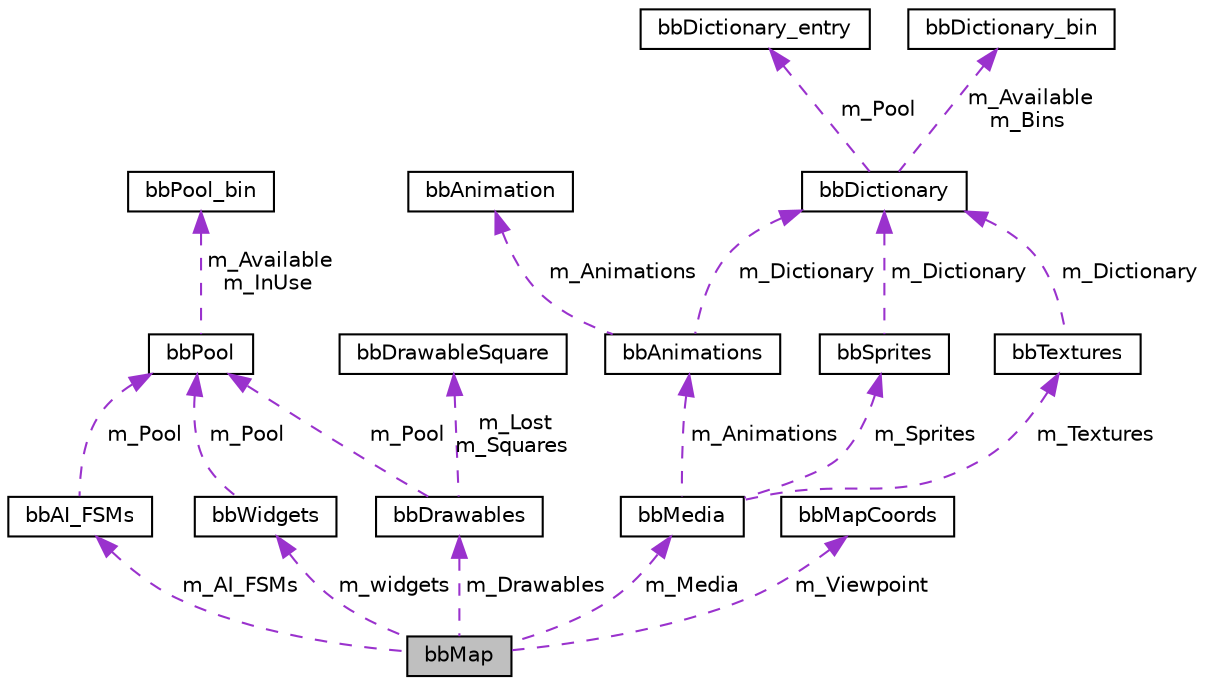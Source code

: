 digraph "bbMap"
{
 // LATEX_PDF_SIZE
  edge [fontname="Helvetica",fontsize="10",labelfontname="Helvetica",labelfontsize="10"];
  node [fontname="Helvetica",fontsize="10",shape=record];
  Node1 [label="bbMap",height=0.2,width=0.4,color="black", fillcolor="grey75", style="filled", fontcolor="black",tooltip=" "];
  Node2 -> Node1 [dir="back",color="darkorchid3",fontsize="10",style="dashed",label=" m_Drawables" ,fontname="Helvetica"];
  Node2 [label="bbDrawables",height=0.2,width=0.4,color="black", fillcolor="white", style="filled",URL="$structbbDrawables.html",tooltip="bbDrawables contains drawables from all squares of the maps' ground surface"];
  Node3 -> Node2 [dir="back",color="darkorchid3",fontsize="10",style="dashed",label=" m_Pool" ,fontname="Helvetica"];
  Node3 [label="bbPool",height=0.2,width=0.4,color="black", fillcolor="white", style="filled",URL="$structbbPool.html",tooltip=" "];
  Node4 -> Node3 [dir="back",color="darkorchid3",fontsize="10",style="dashed",label=" m_Available\nm_InUse" ,fontname="Helvetica"];
  Node4 [label="bbPool_bin",height=0.2,width=0.4,color="black", fillcolor="white", style="filled",URL="$structbbPool__bin.html",tooltip=" "];
  Node5 -> Node2 [dir="back",color="darkorchid3",fontsize="10",style="dashed",label=" m_Lost\nm_Squares" ,fontname="Helvetica"];
  Node5 [label="bbDrawableSquare",height=0.2,width=0.4,color="black", fillcolor="white", style="filled",URL="$structbbDrawableSquare.html",tooltip="bbDrawableSquare contains drawables from one square of the maps' ground surface"];
  Node6 -> Node1 [dir="back",color="darkorchid3",fontsize="10",style="dashed",label=" m_AI_FSMs" ,fontname="Helvetica"];
  Node6 [label="bbAI_FSMs",height=0.2,width=0.4,color="black", fillcolor="white", style="filled",URL="$structbbAI__FSMs.html",tooltip="bbAI_FSMs is a container for objects of type bbAI_FSM"];
  Node3 -> Node6 [dir="back",color="darkorchid3",fontsize="10",style="dashed",label=" m_Pool" ,fontname="Helvetica"];
  Node7 -> Node1 [dir="back",color="darkorchid3",fontsize="10",style="dashed",label=" m_Media" ,fontname="Helvetica"];
  Node7 [label="bbMedia",height=0.2,width=0.4,color="black", fillcolor="white", style="filled",URL="$structbbMedia.html",tooltip=" "];
  Node8 -> Node7 [dir="back",color="darkorchid3",fontsize="10",style="dashed",label=" m_Textures" ,fontname="Helvetica"];
  Node8 [label="bbTextures",height=0.2,width=0.4,color="black", fillcolor="white", style="filled",URL="$structbbTextures.html",tooltip=" "];
  Node9 -> Node8 [dir="back",color="darkorchid3",fontsize="10",style="dashed",label=" m_Dictionary" ,fontname="Helvetica"];
  Node9 [label="bbDictionary",height=0.2,width=0.4,color="black", fillcolor="white", style="filled",URL="$structbbDictionary.html",tooltip=" "];
  Node10 -> Node9 [dir="back",color="darkorchid3",fontsize="10",style="dashed",label=" m_Pool" ,fontname="Helvetica"];
  Node10 [label="bbDictionary_entry",height=0.2,width=0.4,color="black", fillcolor="white", style="filled",URL="$structbbDictionary__entry.html",tooltip=" "];
  Node11 -> Node9 [dir="back",color="darkorchid3",fontsize="10",style="dashed",label=" m_Available\nm_Bins" ,fontname="Helvetica"];
  Node11 [label="bbDictionary_bin",height=0.2,width=0.4,color="black", fillcolor="white", style="filled",URL="$structbbDictionary__bin.html",tooltip=" "];
  Node12 -> Node7 [dir="back",color="darkorchid3",fontsize="10",style="dashed",label=" m_Sprites" ,fontname="Helvetica"];
  Node12 [label="bbSprites",height=0.2,width=0.4,color="black", fillcolor="white", style="filled",URL="$structbbSprites.html",tooltip="bbSprites is a container for sfSprites used in a single bbMap"];
  Node9 -> Node12 [dir="back",color="darkorchid3",fontsize="10",style="dashed",label=" m_Dictionary" ,fontname="Helvetica"];
  Node13 -> Node7 [dir="back",color="darkorchid3",fontsize="10",style="dashed",label=" m_Animations" ,fontname="Helvetica"];
  Node13 [label="bbAnimations",height=0.2,width=0.4,color="black", fillcolor="white", style="filled",URL="$structbbAnimations.html",tooltip="bbAnimations is a container for all of the animations used in a single bbMap"];
  Node14 -> Node13 [dir="back",color="darkorchid3",fontsize="10",style="dashed",label=" m_Animations" ,fontname="Helvetica"];
  Node14 [label="bbAnimation",height=0.2,width=0.4,color="black", fillcolor="white", style="filled",URL="$structbbAnimation.html",tooltip="bbAnimation contains an array of references to sfSprites to be drawn in succession to give the appear..."];
  Node9 -> Node13 [dir="back",color="darkorchid3",fontsize="10",style="dashed",label=" m_Dictionary" ,fontname="Helvetica"];
  Node15 -> Node1 [dir="back",color="darkorchid3",fontsize="10",style="dashed",label=" m_widgets" ,fontname="Helvetica"];
  Node15 [label="bbWidgets",height=0.2,width=0.4,color="black", fillcolor="white", style="filled",URL="$structbbWidgets.html",tooltip="bbWidgets is a container for objects of type bbWisget"];
  Node3 -> Node15 [dir="back",color="darkorchid3",fontsize="10",style="dashed",label=" m_Pool" ,fontname="Helvetica"];
  Node16 -> Node1 [dir="back",color="darkorchid3",fontsize="10",style="dashed",label=" m_Viewpoint" ,fontname="Helvetica"];
  Node16 [label="bbMapCoords",height=0.2,width=0.4,color="black", fillcolor="white", style="filled",URL="$structbbMapCoords.html",tooltip="Fixed point, 3d coordinates."];
}
